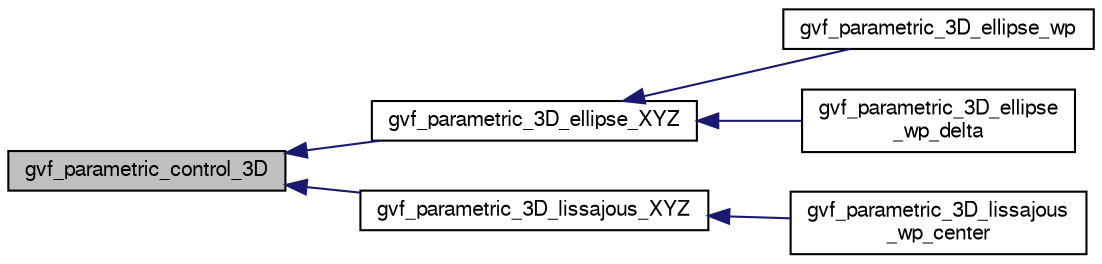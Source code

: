 digraph "gvf_parametric_control_3D"
{
  edge [fontname="FreeSans",fontsize="10",labelfontname="FreeSans",labelfontsize="10"];
  node [fontname="FreeSans",fontsize="10",shape=record];
  rankdir="LR";
  Node1 [label="gvf_parametric_control_3D",height=0.2,width=0.4,color="black", fillcolor="grey75", style="filled", fontcolor="black"];
  Node1 -> Node2 [dir="back",color="midnightblue",fontsize="10",style="solid",fontname="FreeSans"];
  Node2 [label="gvf_parametric_3D_ellipse_XYZ",height=0.2,width=0.4,color="black", fillcolor="white", style="filled",URL="$gvf__parametric_8h.html#a3ecdfd7486513cfba5c123d182dd2dde",tooltip="3D TRAJECTORIES "];
  Node2 -> Node3 [dir="back",color="midnightblue",fontsize="10",style="solid",fontname="FreeSans"];
  Node3 [label="gvf_parametric_3D_ellipse_wp",height=0.2,width=0.4,color="black", fillcolor="white", style="filled",URL="$gvf__parametric_8h.html#af24c780f81bd34eb0f06acdded52c7e0"];
  Node2 -> Node4 [dir="back",color="midnightblue",fontsize="10",style="solid",fontname="FreeSans"];
  Node4 [label="gvf_parametric_3D_ellipse\l_wp_delta",height=0.2,width=0.4,color="black", fillcolor="white", style="filled",URL="$gvf__parametric_8h.html#a9b703b59085a16acba13dc977f566358"];
  Node1 -> Node5 [dir="back",color="midnightblue",fontsize="10",style="solid",fontname="FreeSans"];
  Node5 [label="gvf_parametric_3D_lissajous_XYZ",height=0.2,width=0.4,color="black", fillcolor="white", style="filled",URL="$gvf__parametric_8h.html#a7746ba6a61f5a79b67c61fe1abca8fce"];
  Node5 -> Node6 [dir="back",color="midnightblue",fontsize="10",style="solid",fontname="FreeSans"];
  Node6 [label="gvf_parametric_3D_lissajous\l_wp_center",height=0.2,width=0.4,color="black", fillcolor="white", style="filled",URL="$gvf__parametric_8h.html#aa62b8ff08aed6094834c4a7f495ba3b5"];
}
